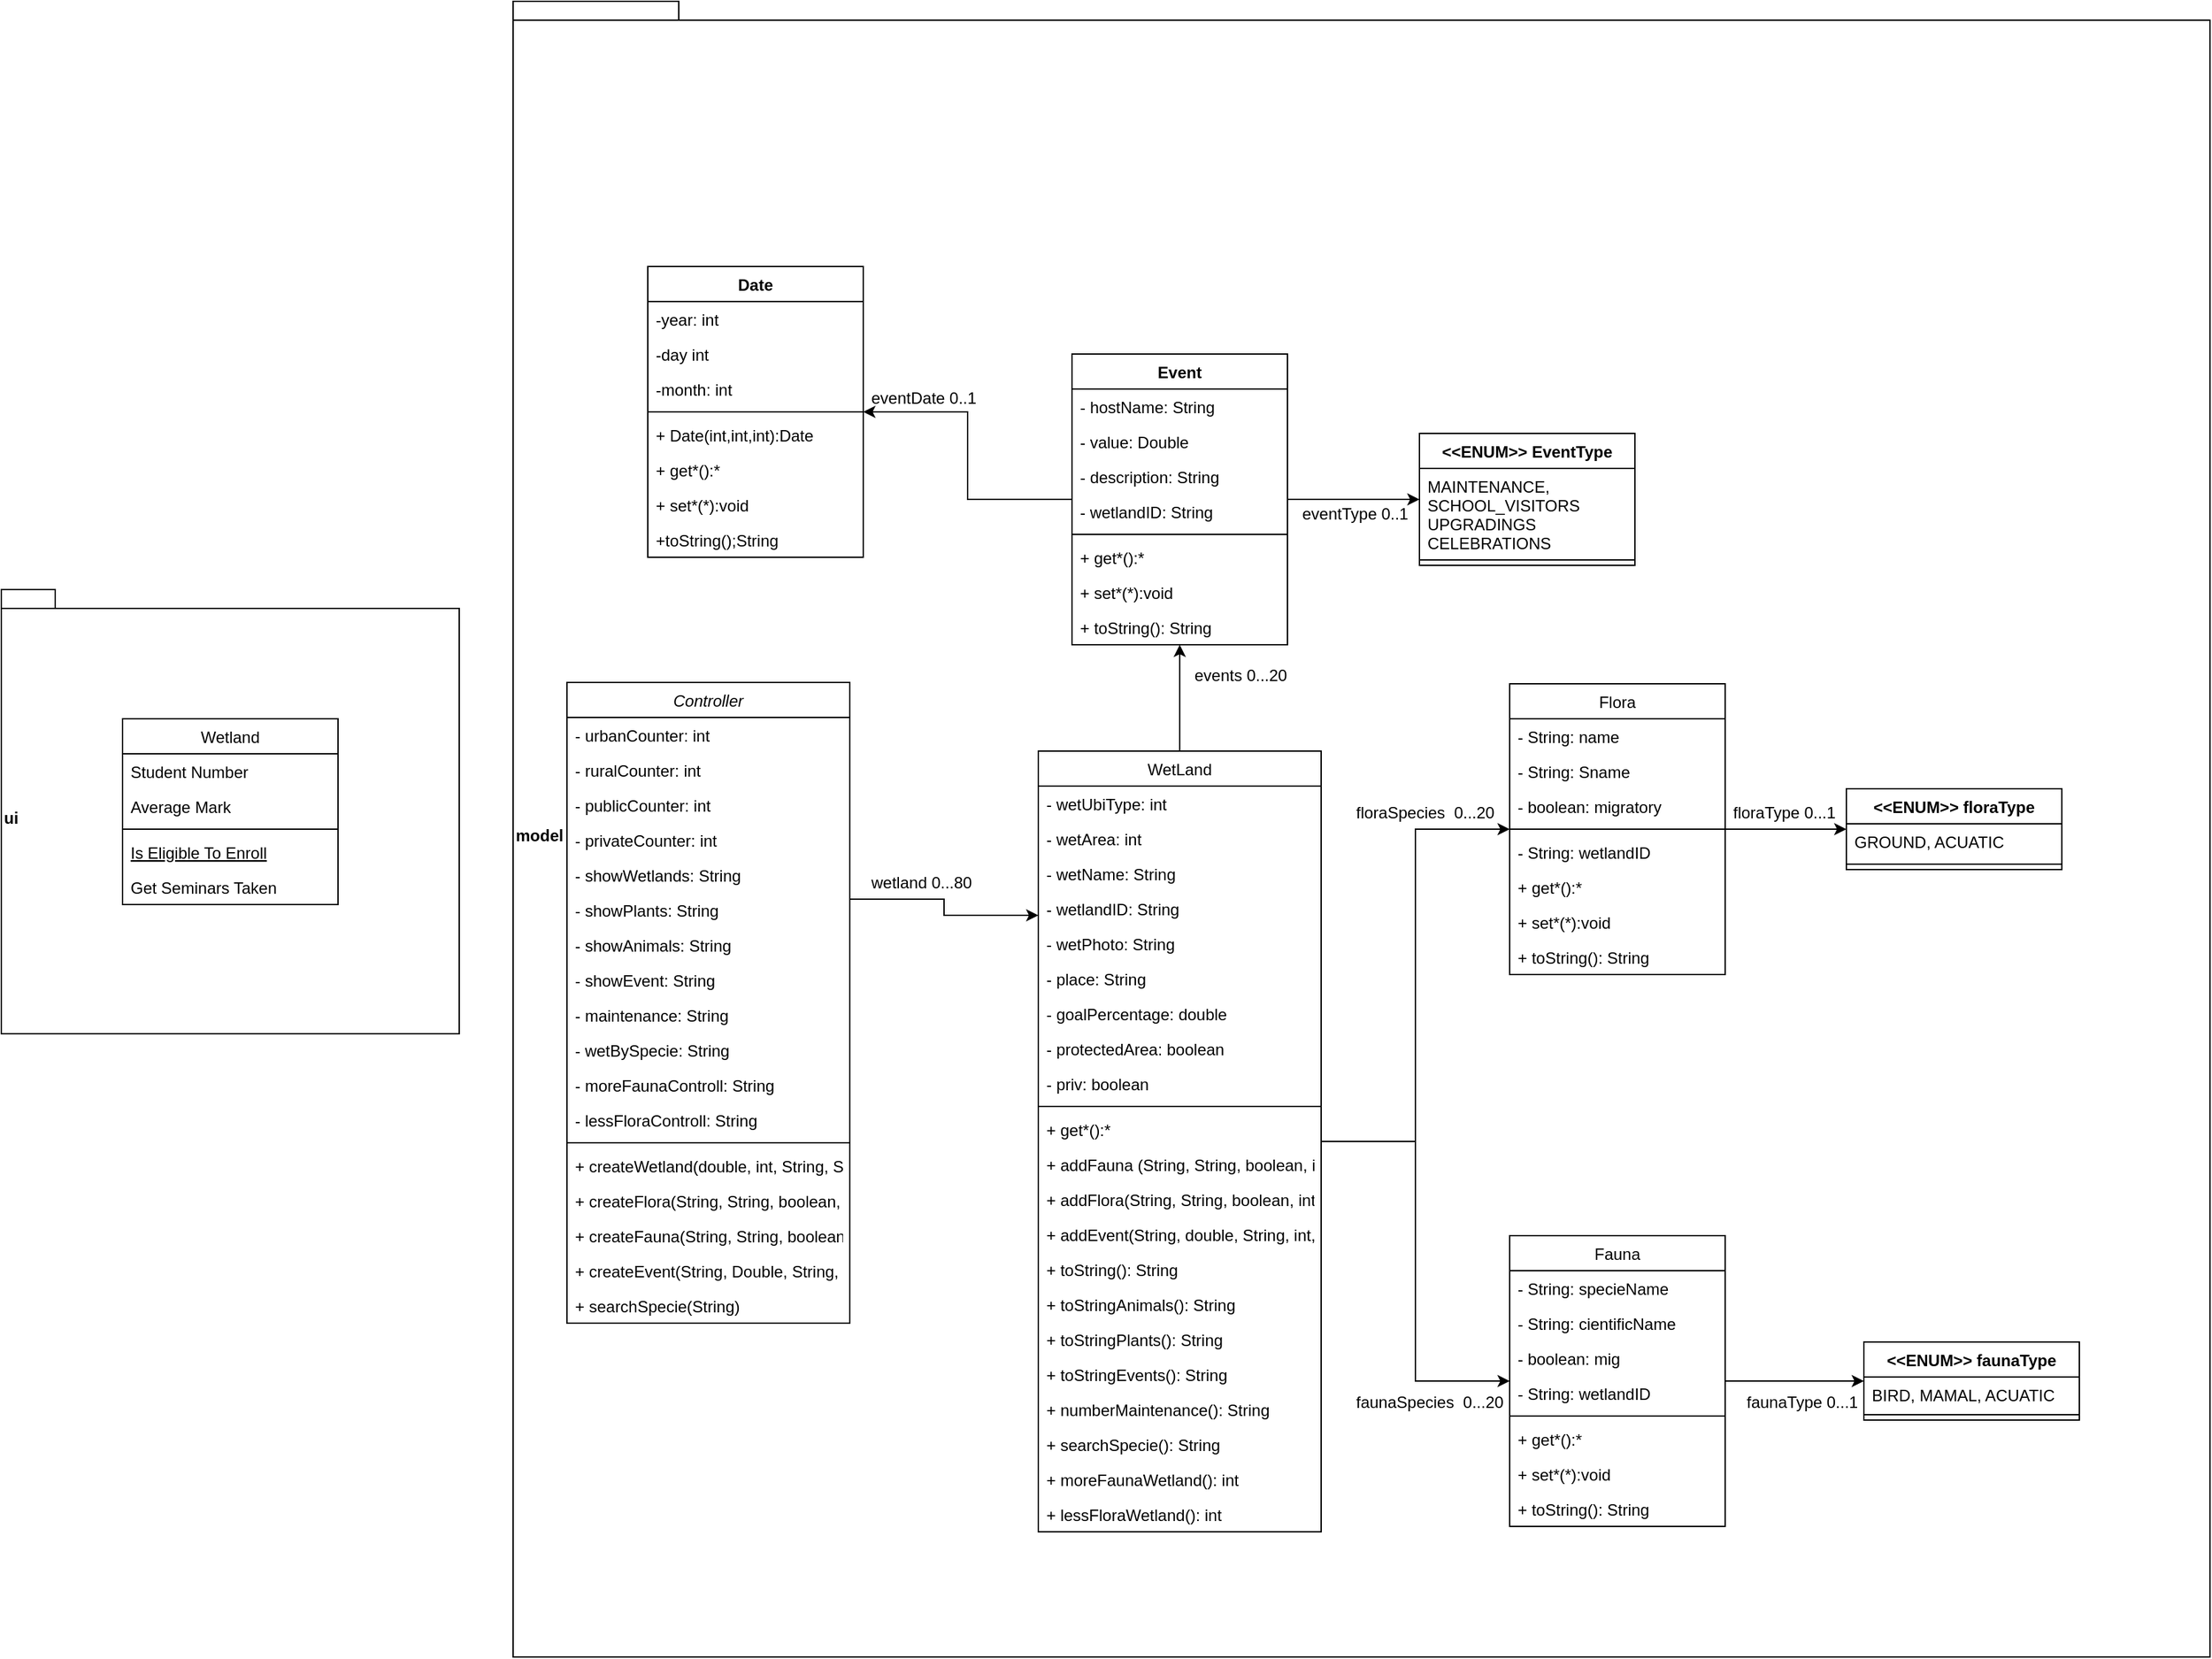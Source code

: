 <mxfile version="17.2.5" type="onedrive"><diagram id="C5RBs43oDa-KdzZeNtuy" name="Page-1"><mxGraphModel grid="1" page="1" gridSize="10" guides="1" tooltips="1" connect="1" arrows="1" fold="1" pageScale="1" pageWidth="827" pageHeight="1169" math="0" shadow="0"><root><mxCell id="WIyWlLk6GJQsqaUBKTNV-0"/><mxCell id="WIyWlLk6GJQsqaUBKTNV-1" parent="WIyWlLk6GJQsqaUBKTNV-0"/><mxCell id="NsAQfoks2rcY1iUw9rP5-0" value="ui" style="shape=folder;fontStyle=1;spacingTop=10;tabWidth=40;tabHeight=14;tabPosition=left;html=1;align=left;" vertex="1" parent="WIyWlLk6GJQsqaUBKTNV-1"><mxGeometry x="-380" y="100" width="340" height="330" as="geometry"/></mxCell><mxCell id="NsAQfoks2rcY1iUw9rP5-1" value="model" style="shape=folder;fontStyle=1;spacingTop=10;tabWidth=40;tabHeight=14;tabPosition=left;html=1;align=left;" vertex="1" parent="WIyWlLk6GJQsqaUBKTNV-1"><mxGeometry y="-337" width="1260" height="1230" as="geometry"/></mxCell><mxCell id="AP6-_VhdK7gL-3r37ds--1" style="edgeStyle=orthogonalEdgeStyle;rounded=0;orthogonalLoop=1;jettySize=auto;html=1;" edge="1" parent="WIyWlLk6GJQsqaUBKTNV-1" source="zkfFHV4jXpPFQw0GAbJ--0" target="zkfFHV4jXpPFQw0GAbJ--17"><mxGeometry relative="1" as="geometry"><Array as="points"><mxPoint x="320" y="330"/><mxPoint x="320" y="342"/></Array></mxGeometry></mxCell><mxCell id="zkfFHV4jXpPFQw0GAbJ--0" value="Controller" style="swimlane;fontStyle=2;align=center;verticalAlign=top;childLayout=stackLayout;horizontal=1;startSize=26;horizontalStack=0;resizeParent=1;resizeLast=0;collapsible=1;marginBottom=0;rounded=0;shadow=0;strokeWidth=1;" vertex="1" parent="WIyWlLk6GJQsqaUBKTNV-1"><mxGeometry x="40" y="169" width="210" height="476" as="geometry"><mxRectangle x="230" y="140" width="160" height="26" as="alternateBounds"/></mxGeometry></mxCell><mxCell id="AP6-_VhdK7gL-3r37ds--24" value="- urbanCounter: int" style="text;align=left;verticalAlign=top;spacingLeft=4;spacingRight=4;overflow=hidden;rotatable=0;points=[[0,0.5],[1,0.5]];portConstraint=eastwest;rounded=0;shadow=0;html=0;" vertex="1" parent="zkfFHV4jXpPFQw0GAbJ--0"><mxGeometry y="26" width="210" height="26" as="geometry"/></mxCell><mxCell id="AP6-_VhdK7gL-3r37ds--25" value="- ruralCounter: int" style="text;align=left;verticalAlign=top;spacingLeft=4;spacingRight=4;overflow=hidden;rotatable=0;points=[[0,0.5],[1,0.5]];portConstraint=eastwest;rounded=0;shadow=0;html=0;" vertex="1" parent="zkfFHV4jXpPFQw0GAbJ--0"><mxGeometry y="52" width="210" height="26" as="geometry"/></mxCell><mxCell id="AP6-_VhdK7gL-3r37ds--26" value="- publicCounter: int" style="text;align=left;verticalAlign=top;spacingLeft=4;spacingRight=4;overflow=hidden;rotatable=0;points=[[0,0.5],[1,0.5]];portConstraint=eastwest;rounded=0;shadow=0;html=0;" vertex="1" parent="zkfFHV4jXpPFQw0GAbJ--0"><mxGeometry y="78" width="210" height="26" as="geometry"/></mxCell><mxCell id="myK41MUg5Qro7zZD3erL-1" value="- privateCounter: int" style="text;align=left;verticalAlign=top;spacingLeft=4;spacingRight=4;overflow=hidden;rotatable=0;points=[[0,0.5],[1,0.5]];portConstraint=eastwest;rounded=0;shadow=0;html=0;" vertex="1" parent="zkfFHV4jXpPFQw0GAbJ--0"><mxGeometry y="104" width="210" height="26" as="geometry"/></mxCell><mxCell id="myK41MUg5Qro7zZD3erL-0" value="- showWetlands: String" style="text;align=left;verticalAlign=top;spacingLeft=4;spacingRight=4;overflow=hidden;rotatable=0;points=[[0,0.5],[1,0.5]];portConstraint=eastwest;rounded=0;shadow=0;html=0;" vertex="1" parent="zkfFHV4jXpPFQw0GAbJ--0"><mxGeometry y="130" width="210" height="26" as="geometry"/></mxCell><mxCell id="AP6-_VhdK7gL-3r37ds--27" value="- showPlants: String " style="text;align=left;verticalAlign=top;spacingLeft=4;spacingRight=4;overflow=hidden;rotatable=0;points=[[0,0.5],[1,0.5]];portConstraint=eastwest;rounded=0;shadow=0;html=0;" vertex="1" parent="zkfFHV4jXpPFQw0GAbJ--0"><mxGeometry y="156" width="210" height="26" as="geometry"/></mxCell><mxCell id="myK41MUg5Qro7zZD3erL-2" value="- showAnimals: String" style="text;align=left;verticalAlign=top;spacingLeft=4;spacingRight=4;overflow=hidden;rotatable=0;points=[[0,0.5],[1,0.5]];portConstraint=eastwest;rounded=0;shadow=0;html=0;" vertex="1" parent="zkfFHV4jXpPFQw0GAbJ--0"><mxGeometry y="182" width="210" height="26" as="geometry"/></mxCell><mxCell id="myK41MUg5Qro7zZD3erL-3" value="- showEvent: String" style="text;align=left;verticalAlign=top;spacingLeft=4;spacingRight=4;overflow=hidden;rotatable=0;points=[[0,0.5],[1,0.5]];portConstraint=eastwest;rounded=0;shadow=0;html=0;" vertex="1" parent="zkfFHV4jXpPFQw0GAbJ--0"><mxGeometry y="208" width="210" height="26" as="geometry"/></mxCell><mxCell id="myK41MUg5Qro7zZD3erL-6" value="- maintenance: String" style="text;align=left;verticalAlign=top;spacingLeft=4;spacingRight=4;overflow=hidden;rotatable=0;points=[[0,0.5],[1,0.5]];portConstraint=eastwest;rounded=0;shadow=0;html=0;" vertex="1" parent="zkfFHV4jXpPFQw0GAbJ--0"><mxGeometry y="234" width="210" height="26" as="geometry"/></mxCell><mxCell id="myK41MUg5Qro7zZD3erL-5" value="- wetBySpecie: String" style="text;align=left;verticalAlign=top;spacingLeft=4;spacingRight=4;overflow=hidden;rotatable=0;points=[[0,0.5],[1,0.5]];portConstraint=eastwest;rounded=0;shadow=0;html=0;" vertex="1" parent="zkfFHV4jXpPFQw0GAbJ--0"><mxGeometry y="260" width="210" height="26" as="geometry"/></mxCell><mxCell id="myK41MUg5Qro7zZD3erL-4" value="- moreFaunaControll: String" style="text;align=left;verticalAlign=top;spacingLeft=4;spacingRight=4;overflow=hidden;rotatable=0;points=[[0,0.5],[1,0.5]];portConstraint=eastwest;rounded=0;shadow=0;html=0;" vertex="1" parent="zkfFHV4jXpPFQw0GAbJ--0"><mxGeometry y="286" width="210" height="26" as="geometry"/></mxCell><mxCell id="myK41MUg5Qro7zZD3erL-7" value="- lessFloraControll: String" style="text;align=left;verticalAlign=top;spacingLeft=4;spacingRight=4;overflow=hidden;rotatable=0;points=[[0,0.5],[1,0.5]];portConstraint=eastwest;rounded=0;shadow=0;html=0;" vertex="1" parent="zkfFHV4jXpPFQw0GAbJ--0"><mxGeometry y="312" width="210" height="26" as="geometry"/></mxCell><mxCell id="zkfFHV4jXpPFQw0GAbJ--4" value="" style="line;html=1;strokeWidth=1;align=left;verticalAlign=middle;spacingTop=-1;spacingLeft=3;spacingRight=3;rotatable=0;labelPosition=right;points=[];portConstraint=eastwest;" vertex="1" parent="zkfFHV4jXpPFQw0GAbJ--0"><mxGeometry y="338" width="210" height="8" as="geometry"/></mxCell><mxCell id="zkfFHV4jXpPFQw0GAbJ--5" value="+ createWetland(double, int, String, String, String boolean, booelan): boolean" style="text;align=left;verticalAlign=top;spacingLeft=4;spacingRight=4;overflow=hidden;rotatable=0;points=[[0,0.5],[1,0.5]];portConstraint=eastwest;" vertex="1" parent="zkfFHV4jXpPFQw0GAbJ--0"><mxGeometry y="346" width="210" height="26" as="geometry"/></mxCell><mxCell id="NsAQfoks2rcY1iUw9rP5-3" value="+ createFlora(String, String, boolean, floraType)" style="text;align=left;verticalAlign=top;spacingLeft=4;spacingRight=4;overflow=hidden;rotatable=0;points=[[0,0.5],[1,0.5]];portConstraint=eastwest;" vertex="1" parent="zkfFHV4jXpPFQw0GAbJ--0"><mxGeometry y="372" width="210" height="26" as="geometry"/></mxCell><mxCell id="NsAQfoks2rcY1iUw9rP5-11" value="+ createFauna(String, String, boolean, faunaType)" style="text;align=left;verticalAlign=top;spacingLeft=4;spacingRight=4;overflow=hidden;rotatable=0;points=[[0,0.5],[1,0.5]];portConstraint=eastwest;" vertex="1" parent="zkfFHV4jXpPFQw0GAbJ--0"><mxGeometry y="398" width="210" height="26" as="geometry"/></mxCell><mxCell id="NsAQfoks2rcY1iUw9rP5-14" value="+ createEvent(String, Double, String, int)" style="text;align=left;verticalAlign=top;spacingLeft=4;spacingRight=4;overflow=hidden;rotatable=0;points=[[0,0.5],[1,0.5]];portConstraint=eastwest;" vertex="1" parent="zkfFHV4jXpPFQw0GAbJ--0"><mxGeometry y="424" width="210" height="26" as="geometry"/></mxCell><mxCell id="NsAQfoks2rcY1iUw9rP5-12" value="+ searchSpecie(String)" style="text;align=left;verticalAlign=top;spacingLeft=4;spacingRight=4;overflow=hidden;rotatable=0;points=[[0,0.5],[1,0.5]];portConstraint=eastwest;" vertex="1" parent="zkfFHV4jXpPFQw0GAbJ--0"><mxGeometry y="450" width="210" height="26" as="geometry"/></mxCell><mxCell id="zkfFHV4jXpPFQw0GAbJ--6" value="Wetland" style="swimlane;fontStyle=0;align=center;verticalAlign=top;childLayout=stackLayout;horizontal=1;startSize=26;horizontalStack=0;resizeParent=1;resizeLast=0;collapsible=1;marginBottom=0;rounded=0;shadow=0;strokeWidth=1;" vertex="1" parent="WIyWlLk6GJQsqaUBKTNV-1"><mxGeometry x="-290" y="196" width="160" height="138" as="geometry"><mxRectangle x="130" y="380" width="160" height="26" as="alternateBounds"/></mxGeometry></mxCell><mxCell id="zkfFHV4jXpPFQw0GAbJ--7" value="Student Number" style="text;align=left;verticalAlign=top;spacingLeft=4;spacingRight=4;overflow=hidden;rotatable=0;points=[[0,0.5],[1,0.5]];portConstraint=eastwest;" vertex="1" parent="zkfFHV4jXpPFQw0GAbJ--6"><mxGeometry y="26" width="160" height="26" as="geometry"/></mxCell><mxCell id="zkfFHV4jXpPFQw0GAbJ--8" value="Average Mark" style="text;align=left;verticalAlign=top;spacingLeft=4;spacingRight=4;overflow=hidden;rotatable=0;points=[[0,0.5],[1,0.5]];portConstraint=eastwest;rounded=0;shadow=0;html=0;" vertex="1" parent="zkfFHV4jXpPFQw0GAbJ--6"><mxGeometry y="52" width="160" height="26" as="geometry"/></mxCell><mxCell id="zkfFHV4jXpPFQw0GAbJ--9" value="" style="line;html=1;strokeWidth=1;align=left;verticalAlign=middle;spacingTop=-1;spacingLeft=3;spacingRight=3;rotatable=0;labelPosition=right;points=[];portConstraint=eastwest;" vertex="1" parent="zkfFHV4jXpPFQw0GAbJ--6"><mxGeometry y="78" width="160" height="8" as="geometry"/></mxCell><mxCell id="zkfFHV4jXpPFQw0GAbJ--10" value="Is Eligible To Enroll" style="text;align=left;verticalAlign=top;spacingLeft=4;spacingRight=4;overflow=hidden;rotatable=0;points=[[0,0.5],[1,0.5]];portConstraint=eastwest;fontStyle=4" vertex="1" parent="zkfFHV4jXpPFQw0GAbJ--6"><mxGeometry y="86" width="160" height="26" as="geometry"/></mxCell><mxCell id="zkfFHV4jXpPFQw0GAbJ--11" value="Get Seminars Taken" style="text;align=left;verticalAlign=top;spacingLeft=4;spacingRight=4;overflow=hidden;rotatable=0;points=[[0,0.5],[1,0.5]];portConstraint=eastwest;" vertex="1" parent="zkfFHV4jXpPFQw0GAbJ--6"><mxGeometry y="112" width="160" height="26" as="geometry"/></mxCell><mxCell id="NsAQfoks2rcY1iUw9rP5-56" style="edgeStyle=orthogonalEdgeStyle;rounded=0;orthogonalLoop=1;jettySize=auto;html=1;" edge="1" parent="WIyWlLk6GJQsqaUBKTNV-1" source="zkfFHV4jXpPFQw0GAbJ--13" target="NsAQfoks2rcY1iUw9rP5-51"><mxGeometry relative="1" as="geometry"/></mxCell><mxCell id="zkfFHV4jXpPFQw0GAbJ--13" value="Flora" style="swimlane;fontStyle=0;align=center;verticalAlign=top;childLayout=stackLayout;horizontal=1;startSize=26;horizontalStack=0;resizeParent=1;resizeLast=0;collapsible=1;marginBottom=0;rounded=0;shadow=0;strokeWidth=1;" vertex="1" parent="WIyWlLk6GJQsqaUBKTNV-1"><mxGeometry x="740" y="170" width="160" height="216" as="geometry"><mxRectangle x="340" y="380" width="170" height="26" as="alternateBounds"/></mxGeometry></mxCell><mxCell id="zkfFHV4jXpPFQw0GAbJ--14" value="- String: name" style="text;align=left;verticalAlign=top;spacingLeft=4;spacingRight=4;overflow=hidden;rotatable=0;points=[[0,0.5],[1,0.5]];portConstraint=eastwest;" vertex="1" parent="zkfFHV4jXpPFQw0GAbJ--13"><mxGeometry y="26" width="160" height="26" as="geometry"/></mxCell><mxCell id="NsAQfoks2rcY1iUw9rP5-17" value="- String: Sname" style="text;align=left;verticalAlign=top;spacingLeft=4;spacingRight=4;overflow=hidden;rotatable=0;points=[[0,0.5],[1,0.5]];portConstraint=eastwest;" vertex="1" parent="zkfFHV4jXpPFQw0GAbJ--13"><mxGeometry y="52" width="160" height="26" as="geometry"/></mxCell><mxCell id="NsAQfoks2rcY1iUw9rP5-18" value="- boolean: migratory" style="text;align=left;verticalAlign=top;spacingLeft=4;spacingRight=4;overflow=hidden;rotatable=0;points=[[0,0.5],[1,0.5]];portConstraint=eastwest;" vertex="1" parent="zkfFHV4jXpPFQw0GAbJ--13"><mxGeometry y="78" width="160" height="26" as="geometry"/></mxCell><mxCell id="zkfFHV4jXpPFQw0GAbJ--15" value="" style="line;html=1;strokeWidth=1;align=left;verticalAlign=middle;spacingTop=-1;spacingLeft=3;spacingRight=3;rotatable=0;labelPosition=right;points=[];portConstraint=eastwest;" vertex="1" parent="zkfFHV4jXpPFQw0GAbJ--13"><mxGeometry y="104" width="160" height="8" as="geometry"/></mxCell><mxCell id="myK41MUg5Qro7zZD3erL-24" value="- String: wetlandID" style="text;align=left;verticalAlign=top;spacingLeft=4;spacingRight=4;overflow=hidden;rotatable=0;points=[[0,0.5],[1,0.5]];portConstraint=eastwest;" vertex="1" parent="zkfFHV4jXpPFQw0GAbJ--13"><mxGeometry y="112" width="160" height="26" as="geometry"/></mxCell><mxCell id="NsAQfoks2rcY1iUw9rP5-20" value="+ get*():*" style="text;align=left;verticalAlign=top;spacingLeft=4;spacingRight=4;overflow=hidden;rotatable=0;points=[[0,0.5],[1,0.5]];portConstraint=eastwest;" vertex="1" parent="zkfFHV4jXpPFQw0GAbJ--13"><mxGeometry y="138" width="160" height="26" as="geometry"/></mxCell><mxCell id="NsAQfoks2rcY1iUw9rP5-19" value="+ set*(*):void" style="text;align=left;verticalAlign=top;spacingLeft=4;spacingRight=4;overflow=hidden;rotatable=0;points=[[0,0.5],[1,0.5]];portConstraint=eastwest;" vertex="1" parent="zkfFHV4jXpPFQw0GAbJ--13"><mxGeometry y="164" width="160" height="26" as="geometry"/></mxCell><mxCell id="AP6-_VhdK7gL-3r37ds--30" value="+ toString(): String" style="text;strokeColor=none;fillColor=none;align=left;verticalAlign=top;spacingLeft=4;spacingRight=4;overflow=hidden;rotatable=0;points=[[0,0.5],[1,0.5]];portConstraint=eastwest;" vertex="1" parent="zkfFHV4jXpPFQw0GAbJ--13"><mxGeometry y="190" width="160" height="26" as="geometry"/></mxCell><mxCell id="NsAQfoks2rcY1iUw9rP5-45" style="edgeStyle=orthogonalEdgeStyle;rounded=0;orthogonalLoop=1;jettySize=auto;html=1;" edge="1" parent="WIyWlLk6GJQsqaUBKTNV-1" source="zkfFHV4jXpPFQw0GAbJ--17" target="NsAQfoks2rcY1iUw9rP5-21"><mxGeometry relative="1" as="geometry"/></mxCell><mxCell id="NsAQfoks2rcY1iUw9rP5-46" style="edgeStyle=orthogonalEdgeStyle;rounded=0;orthogonalLoop=1;jettySize=auto;html=1;" edge="1" parent="WIyWlLk6GJQsqaUBKTNV-1" source="zkfFHV4jXpPFQw0GAbJ--17" target="zkfFHV4jXpPFQw0GAbJ--13"><mxGeometry relative="1" as="geometry"/></mxCell><mxCell id="AP6-_VhdK7gL-3r37ds--13" style="edgeStyle=orthogonalEdgeStyle;rounded=0;orthogonalLoop=1;jettySize=auto;html=1;" edge="1" parent="WIyWlLk6GJQsqaUBKTNV-1" source="zkfFHV4jXpPFQw0GAbJ--17" target="AP6-_VhdK7gL-3r37ds--2"><mxGeometry relative="1" as="geometry"/></mxCell><mxCell id="zkfFHV4jXpPFQw0GAbJ--17" value="WetLand" style="swimlane;fontStyle=0;align=center;verticalAlign=top;childLayout=stackLayout;horizontal=1;startSize=26;horizontalStack=0;resizeParent=1;resizeLast=0;collapsible=1;marginBottom=0;rounded=0;shadow=0;strokeWidth=1;" vertex="1" parent="WIyWlLk6GJQsqaUBKTNV-1"><mxGeometry x="390" y="220" width="210" height="580" as="geometry"><mxRectangle x="550" y="140" width="160" height="26" as="alternateBounds"/></mxGeometry></mxCell><mxCell id="zkfFHV4jXpPFQw0GAbJ--18" value="- wetUbiType: int " style="text;align=left;verticalAlign=top;spacingLeft=4;spacingRight=4;overflow=hidden;rotatable=0;points=[[0,0.5],[1,0.5]];portConstraint=eastwest;" vertex="1" parent="zkfFHV4jXpPFQw0GAbJ--17"><mxGeometry y="26" width="210" height="26" as="geometry"/></mxCell><mxCell id="myK41MUg5Qro7zZD3erL-8" value="- wetArea: int " style="text;align=left;verticalAlign=top;spacingLeft=4;spacingRight=4;overflow=hidden;rotatable=0;points=[[0,0.5],[1,0.5]];portConstraint=eastwest;" vertex="1" parent="zkfFHV4jXpPFQw0GAbJ--17"><mxGeometry y="52" width="210" height="26" as="geometry"/></mxCell><mxCell id="zkfFHV4jXpPFQw0GAbJ--21" value="- wetName: String" style="text;align=left;verticalAlign=top;spacingLeft=4;spacingRight=4;overflow=hidden;rotatable=0;points=[[0,0.5],[1,0.5]];portConstraint=eastwest;rounded=0;shadow=0;html=0;" vertex="1" parent="zkfFHV4jXpPFQw0GAbJ--17"><mxGeometry y="78" width="210" height="26" as="geometry"/></mxCell><mxCell id="zkfFHV4jXpPFQw0GAbJ--3" value="- wetlandID: String" style="text;align=left;verticalAlign=top;spacingLeft=4;spacingRight=4;overflow=hidden;rotatable=0;points=[[0,0.5],[1,0.5]];portConstraint=eastwest;rounded=0;shadow=0;html=0;" vertex="1" parent="zkfFHV4jXpPFQw0GAbJ--17"><mxGeometry y="104" width="210" height="26" as="geometry"/></mxCell><mxCell id="zkfFHV4jXpPFQw0GAbJ--20" value="- wetPhoto: String" style="text;align=left;verticalAlign=top;spacingLeft=4;spacingRight=4;overflow=hidden;rotatable=0;points=[[0,0.5],[1,0.5]];portConstraint=eastwest;rounded=0;shadow=0;html=0;" vertex="1" parent="zkfFHV4jXpPFQw0GAbJ--17"><mxGeometry y="130" width="210" height="26" as="geometry"/></mxCell><mxCell id="myK41MUg5Qro7zZD3erL-9" value="- place: String" style="text;align=left;verticalAlign=top;spacingLeft=4;spacingRight=4;overflow=hidden;rotatable=0;points=[[0,0.5],[1,0.5]];portConstraint=eastwest;rounded=0;shadow=0;html=0;" vertex="1" parent="zkfFHV4jXpPFQw0GAbJ--17"><mxGeometry y="156" width="210" height="26" as="geometry"/></mxCell><mxCell id="AP6-_VhdK7gL-3r37ds--39" value="- goalPercentage: double" style="text;align=left;verticalAlign=top;spacingLeft=4;spacingRight=4;overflow=hidden;rotatable=0;points=[[0,0.5],[1,0.5]];portConstraint=eastwest;rounded=0;shadow=0;html=0;" vertex="1" parent="zkfFHV4jXpPFQw0GAbJ--17"><mxGeometry y="182" width="210" height="26" as="geometry"/></mxCell><mxCell id="NsAQfoks2rcY1iUw9rP5-15" value="- protectedArea: boolean" style="text;align=left;verticalAlign=top;spacingLeft=4;spacingRight=4;overflow=hidden;rotatable=0;points=[[0,0.5],[1,0.5]];portConstraint=eastwest;rounded=0;shadow=0;html=0;" vertex="1" parent="zkfFHV4jXpPFQw0GAbJ--17"><mxGeometry y="208" width="210" height="26" as="geometry"/></mxCell><mxCell id="AP6-_VhdK7gL-3r37ds--40" value="- priv: boolean" style="text;align=left;verticalAlign=top;spacingLeft=4;spacingRight=4;overflow=hidden;rotatable=0;points=[[0,0.5],[1,0.5]];portConstraint=eastwest;rounded=0;shadow=0;html=0;" vertex="1" parent="zkfFHV4jXpPFQw0GAbJ--17"><mxGeometry y="234" width="210" height="26" as="geometry"/></mxCell><mxCell id="zkfFHV4jXpPFQw0GAbJ--23" value="" style="line;html=1;strokeWidth=1;align=left;verticalAlign=middle;spacingTop=-1;spacingLeft=3;spacingRight=3;rotatable=0;labelPosition=right;points=[];portConstraint=eastwest;" vertex="1" parent="zkfFHV4jXpPFQw0GAbJ--17"><mxGeometry y="260" width="210" height="8" as="geometry"/></mxCell><mxCell id="zkfFHV4jXpPFQw0GAbJ--24" value="+ get*():*" style="text;align=left;verticalAlign=top;spacingLeft=4;spacingRight=4;overflow=hidden;rotatable=0;points=[[0,0.5],[1,0.5]];portConstraint=eastwest;" vertex="1" parent="zkfFHV4jXpPFQw0GAbJ--17"><mxGeometry y="268" width="210" height="26" as="geometry"/></mxCell><mxCell id="zkfFHV4jXpPFQw0GAbJ--25" value="+ addFauna (String, String, boolean, int, String): String " style="text;align=left;verticalAlign=top;spacingLeft=4;spacingRight=4;overflow=hidden;rotatable=0;points=[[0,0.5],[1,0.5]];portConstraint=eastwest;" vertex="1" parent="zkfFHV4jXpPFQw0GAbJ--17"><mxGeometry y="294" width="210" height="26" as="geometry"/></mxCell><mxCell id="myK41MUg5Qro7zZD3erL-10" value="+ addFlora(String, String, boolean, int, String): String" style="text;align=left;verticalAlign=top;spacingLeft=4;spacingRight=4;overflow=hidden;rotatable=0;points=[[0,0.5],[1,0.5]];portConstraint=eastwest;" vertex="1" parent="zkfFHV4jXpPFQw0GAbJ--17"><mxGeometry y="320" width="210" height="26" as="geometry"/></mxCell><mxCell id="myK41MUg5Qro7zZD3erL-15" value="+ addEvent(String, double, String, int, int, int, int, String) " style="text;align=left;verticalAlign=top;spacingLeft=4;spacingRight=4;overflow=hidden;rotatable=0;points=[[0,0.5],[1,0.5]];portConstraint=eastwest;" vertex="1" parent="zkfFHV4jXpPFQw0GAbJ--17"><mxGeometry y="346" width="210" height="26" as="geometry"/></mxCell><mxCell id="myK41MUg5Qro7zZD3erL-25" value="+ toString(): String" style="text;strokeColor=none;fillColor=none;align=left;verticalAlign=top;spacingLeft=4;spacingRight=4;overflow=hidden;rotatable=0;points=[[0,0.5],[1,0.5]];portConstraint=eastwest;" vertex="1" parent="zkfFHV4jXpPFQw0GAbJ--17"><mxGeometry y="372" width="210" height="26" as="geometry"/></mxCell><mxCell id="myK41MUg5Qro7zZD3erL-11" value="+ toStringAnimals(): String" style="text;align=left;verticalAlign=top;spacingLeft=4;spacingRight=4;overflow=hidden;rotatable=0;points=[[0,0.5],[1,0.5]];portConstraint=eastwest;" vertex="1" parent="zkfFHV4jXpPFQw0GAbJ--17"><mxGeometry y="398" width="210" height="26" as="geometry"/></mxCell><mxCell id="myK41MUg5Qro7zZD3erL-13" value="+ toStringPlants(): String" style="text;align=left;verticalAlign=top;spacingLeft=4;spacingRight=4;overflow=hidden;rotatable=0;points=[[0,0.5],[1,0.5]];portConstraint=eastwest;" vertex="1" parent="zkfFHV4jXpPFQw0GAbJ--17"><mxGeometry y="424" width="210" height="26" as="geometry"/></mxCell><mxCell id="myK41MUg5Qro7zZD3erL-16" value="+ toStringEvents(): String" style="text;align=left;verticalAlign=top;spacingLeft=4;spacingRight=4;overflow=hidden;rotatable=0;points=[[0,0.5],[1,0.5]];portConstraint=eastwest;" vertex="1" parent="zkfFHV4jXpPFQw0GAbJ--17"><mxGeometry y="450" width="210" height="26" as="geometry"/></mxCell><mxCell id="myK41MUg5Qro7zZD3erL-12" value="+ numberMaintenance(): String" style="text;align=left;verticalAlign=top;spacingLeft=4;spacingRight=4;overflow=hidden;rotatable=0;points=[[0,0.5],[1,0.5]];portConstraint=eastwest;" vertex="1" parent="zkfFHV4jXpPFQw0GAbJ--17"><mxGeometry y="476" width="210" height="26" as="geometry"/></mxCell><mxCell id="myK41MUg5Qro7zZD3erL-18" value="+ searchSpecie(): String" style="text;align=left;verticalAlign=top;spacingLeft=4;spacingRight=4;overflow=hidden;rotatable=0;points=[[0,0.5],[1,0.5]];portConstraint=eastwest;" vertex="1" parent="zkfFHV4jXpPFQw0GAbJ--17"><mxGeometry y="502" width="210" height="26" as="geometry"/></mxCell><mxCell id="myK41MUg5Qro7zZD3erL-14" value="+ moreFaunaWetland(): int" style="text;align=left;verticalAlign=top;spacingLeft=4;spacingRight=4;overflow=hidden;rotatable=0;points=[[0,0.5],[1,0.5]];portConstraint=eastwest;" vertex="1" parent="zkfFHV4jXpPFQw0GAbJ--17"><mxGeometry y="528" width="210" height="26" as="geometry"/></mxCell><mxCell id="myK41MUg5Qro7zZD3erL-17" value="+ lessFloraWetland(): int" style="text;align=left;verticalAlign=top;spacingLeft=4;spacingRight=4;overflow=hidden;rotatable=0;points=[[0,0.5],[1,0.5]];portConstraint=eastwest;" vertex="1" parent="zkfFHV4jXpPFQw0GAbJ--17"><mxGeometry y="554" width="210" height="26" as="geometry"/></mxCell><mxCell id="myK41MUg5Qro7zZD3erL-21" style="edgeStyle=orthogonalEdgeStyle;rounded=0;orthogonalLoop=1;jettySize=auto;html=1;" edge="1" parent="WIyWlLk6GJQsqaUBKTNV-1" source="NsAQfoks2rcY1iUw9rP5-21" target="NsAQfoks2rcY1iUw9rP5-47"><mxGeometry relative="1" as="geometry"/></mxCell><mxCell id="NsAQfoks2rcY1iUw9rP5-21" value="Fauna" style="swimlane;fontStyle=0;align=center;verticalAlign=top;childLayout=stackLayout;horizontal=1;startSize=26;horizontalStack=0;resizeParent=1;resizeLast=0;collapsible=1;marginBottom=0;rounded=0;shadow=0;strokeWidth=1;" vertex="1" parent="WIyWlLk6GJQsqaUBKTNV-1"><mxGeometry x="740" y="580" width="160" height="216" as="geometry"><mxRectangle x="340" y="380" width="170" height="26" as="alternateBounds"/></mxGeometry></mxCell><mxCell id="NsAQfoks2rcY1iUw9rP5-22" value="- String: specieName" style="text;align=left;verticalAlign=top;spacingLeft=4;spacingRight=4;overflow=hidden;rotatable=0;points=[[0,0.5],[1,0.5]];portConstraint=eastwest;" vertex="1" parent="NsAQfoks2rcY1iUw9rP5-21"><mxGeometry y="26" width="160" height="26" as="geometry"/></mxCell><mxCell id="NsAQfoks2rcY1iUw9rP5-23" value="- String: cientificName" style="text;align=left;verticalAlign=top;spacingLeft=4;spacingRight=4;overflow=hidden;rotatable=0;points=[[0,0.5],[1,0.5]];portConstraint=eastwest;" vertex="1" parent="NsAQfoks2rcY1iUw9rP5-21"><mxGeometry y="52" width="160" height="26" as="geometry"/></mxCell><mxCell id="NsAQfoks2rcY1iUw9rP5-24" value="- boolean: mig" style="text;align=left;verticalAlign=top;spacingLeft=4;spacingRight=4;overflow=hidden;rotatable=0;points=[[0,0.5],[1,0.5]];portConstraint=eastwest;" vertex="1" parent="NsAQfoks2rcY1iUw9rP5-21"><mxGeometry y="78" width="160" height="26" as="geometry"/></mxCell><mxCell id="myK41MUg5Qro7zZD3erL-23" value="- String: wetlandID" style="text;align=left;verticalAlign=top;spacingLeft=4;spacingRight=4;overflow=hidden;rotatable=0;points=[[0,0.5],[1,0.5]];portConstraint=eastwest;" vertex="1" parent="NsAQfoks2rcY1iUw9rP5-21"><mxGeometry y="104" width="160" height="26" as="geometry"/></mxCell><mxCell id="NsAQfoks2rcY1iUw9rP5-26" value="" style="line;html=1;strokeWidth=1;align=left;verticalAlign=middle;spacingTop=-1;spacingLeft=3;spacingRight=3;rotatable=0;labelPosition=right;points=[];portConstraint=eastwest;" vertex="1" parent="NsAQfoks2rcY1iUw9rP5-21"><mxGeometry y="130" width="160" height="8" as="geometry"/></mxCell><mxCell id="NsAQfoks2rcY1iUw9rP5-27" value="+ get*():*" style="text;align=left;verticalAlign=top;spacingLeft=4;spacingRight=4;overflow=hidden;rotatable=0;points=[[0,0.5],[1,0.5]];portConstraint=eastwest;" vertex="1" parent="NsAQfoks2rcY1iUw9rP5-21"><mxGeometry y="138" width="160" height="26" as="geometry"/></mxCell><mxCell id="NsAQfoks2rcY1iUw9rP5-28" value="+ set*(*):void" style="text;align=left;verticalAlign=top;spacingLeft=4;spacingRight=4;overflow=hidden;rotatable=0;points=[[0,0.5],[1,0.5]];portConstraint=eastwest;" vertex="1" parent="NsAQfoks2rcY1iUw9rP5-21"><mxGeometry y="164" width="160" height="26" as="geometry"/></mxCell><mxCell id="AP6-_VhdK7gL-3r37ds--31" value="+ toString(): String" style="text;strokeColor=none;fillColor=none;align=left;verticalAlign=top;spacingLeft=4;spacingRight=4;overflow=hidden;rotatable=0;points=[[0,0.5],[1,0.5]];portConstraint=eastwest;" vertex="1" parent="NsAQfoks2rcY1iUw9rP5-21"><mxGeometry y="190" width="160" height="26" as="geometry"/></mxCell><mxCell id="NsAQfoks2rcY1iUw9rP5-30" value="Date" style="swimlane;fontStyle=1;align=center;verticalAlign=top;childLayout=stackLayout;horizontal=1;startSize=26;horizontalStack=0;resizeParent=1;resizeParentMax=0;resizeLast=0;collapsible=1;marginBottom=0;" vertex="1" parent="WIyWlLk6GJQsqaUBKTNV-1"><mxGeometry x="100" y="-140" width="160" height="216" as="geometry"/></mxCell><mxCell id="NsAQfoks2rcY1iUw9rP5-31" value="-year: int" style="text;strokeColor=none;fillColor=none;align=left;verticalAlign=top;spacingLeft=4;spacingRight=4;overflow=hidden;rotatable=0;points=[[0,0.5],[1,0.5]];portConstraint=eastwest;" vertex="1" parent="NsAQfoks2rcY1iUw9rP5-30"><mxGeometry y="26" width="160" height="26" as="geometry"/></mxCell><mxCell id="NsAQfoks2rcY1iUw9rP5-32" value="-day int" style="text;strokeColor=none;fillColor=none;align=left;verticalAlign=top;spacingLeft=4;spacingRight=4;overflow=hidden;rotatable=0;points=[[0,0.5],[1,0.5]];portConstraint=eastwest;" vertex="1" parent="NsAQfoks2rcY1iUw9rP5-30"><mxGeometry y="52" width="160" height="26" as="geometry"/></mxCell><mxCell id="NsAQfoks2rcY1iUw9rP5-33" value="-month: int" style="text;strokeColor=none;fillColor=none;align=left;verticalAlign=top;spacingLeft=4;spacingRight=4;overflow=hidden;rotatable=0;points=[[0,0.5],[1,0.5]];portConstraint=eastwest;" vertex="1" parent="NsAQfoks2rcY1iUw9rP5-30"><mxGeometry y="78" width="160" height="26" as="geometry"/></mxCell><mxCell id="NsAQfoks2rcY1iUw9rP5-34" value="" style="line;strokeWidth=1;fillColor=none;align=left;verticalAlign=middle;spacingTop=-1;spacingLeft=3;spacingRight=3;rotatable=0;labelPosition=right;points=[];portConstraint=eastwest;" vertex="1" parent="NsAQfoks2rcY1iUw9rP5-30"><mxGeometry y="104" width="160" height="8" as="geometry"/></mxCell><mxCell id="NsAQfoks2rcY1iUw9rP5-35" value="+ Date(int,int,int):Date" style="text;strokeColor=none;fillColor=none;align=left;verticalAlign=top;spacingLeft=4;spacingRight=4;overflow=hidden;rotatable=0;points=[[0,0.5],[1,0.5]];portConstraint=eastwest;" vertex="1" parent="NsAQfoks2rcY1iUw9rP5-30"><mxGeometry y="112" width="160" height="26" as="geometry"/></mxCell><mxCell id="NsAQfoks2rcY1iUw9rP5-36" value="+ get*():*" style="text;strokeColor=none;fillColor=none;align=left;verticalAlign=top;spacingLeft=4;spacingRight=4;overflow=hidden;rotatable=0;points=[[0,0.5],[1,0.5]];portConstraint=eastwest;" vertex="1" parent="NsAQfoks2rcY1iUw9rP5-30"><mxGeometry y="138" width="160" height="26" as="geometry"/></mxCell><mxCell id="NsAQfoks2rcY1iUw9rP5-37" value="+ set*(*):void" style="text;strokeColor=none;fillColor=none;align=left;verticalAlign=top;spacingLeft=4;spacingRight=4;overflow=hidden;rotatable=0;points=[[0,0.5],[1,0.5]];portConstraint=eastwest;" vertex="1" parent="NsAQfoks2rcY1iUw9rP5-30"><mxGeometry y="164" width="160" height="26" as="geometry"/></mxCell><mxCell id="NsAQfoks2rcY1iUw9rP5-38" value="+toString();String" style="text;strokeColor=none;fillColor=none;align=left;verticalAlign=top;spacingLeft=4;spacingRight=4;overflow=hidden;rotatable=0;points=[[0,0.5],[1,0.5]];portConstraint=eastwest;" vertex="1" parent="NsAQfoks2rcY1iUw9rP5-30"><mxGeometry y="190" width="160" height="26" as="geometry"/></mxCell><mxCell id="NsAQfoks2rcY1iUw9rP5-39" value="&lt;&lt;ENUM&gt;&gt; EventType" style="swimlane;fontStyle=1;align=center;verticalAlign=top;childLayout=stackLayout;horizontal=1;startSize=26;horizontalStack=0;resizeParent=1;resizeParentMax=0;resizeLast=0;collapsible=1;marginBottom=0;" vertex="1" parent="WIyWlLk6GJQsqaUBKTNV-1"><mxGeometry x="673" y="-16" width="160" height="98" as="geometry"/></mxCell><mxCell id="NsAQfoks2rcY1iUw9rP5-40" value="MAINTENANCE,&#10;SCHOOL_VISITORS&#10;UPGRADINGS&#10;CELEBRATIONS &#10;" style="text;strokeColor=none;fillColor=none;align=left;verticalAlign=top;spacingLeft=4;spacingRight=4;overflow=hidden;rotatable=0;points=[[0,0.5],[1,0.5]];portConstraint=eastwest;" vertex="1" parent="NsAQfoks2rcY1iUw9rP5-39"><mxGeometry y="26" width="160" height="64" as="geometry"/></mxCell><mxCell id="NsAQfoks2rcY1iUw9rP5-41" value="" style="line;strokeWidth=1;fillColor=none;align=left;verticalAlign=middle;spacingTop=-1;spacingLeft=3;spacingRight=3;rotatable=0;labelPosition=right;points=[];portConstraint=eastwest;" vertex="1" parent="NsAQfoks2rcY1iUw9rP5-39"><mxGeometry y="90" width="160" height="8" as="geometry"/></mxCell><mxCell id="NsAQfoks2rcY1iUw9rP5-47" value="&lt;&lt;ENUM&gt;&gt; faunaType" style="swimlane;fontStyle=1;align=center;verticalAlign=top;childLayout=stackLayout;horizontal=1;startSize=26;horizontalStack=0;resizeParent=1;resizeParentMax=0;resizeLast=0;collapsible=1;marginBottom=0;" vertex="1" parent="WIyWlLk6GJQsqaUBKTNV-1"><mxGeometry x="1003" y="659" width="160" height="58" as="geometry"/></mxCell><mxCell id="NsAQfoks2rcY1iUw9rP5-48" value="BIRD, MAMAL, ACUATIC " style="text;strokeColor=none;fillColor=none;align=left;verticalAlign=top;spacingLeft=4;spacingRight=4;overflow=hidden;rotatable=0;points=[[0,0.5],[1,0.5]];portConstraint=eastwest;" vertex="1" parent="NsAQfoks2rcY1iUw9rP5-47"><mxGeometry y="26" width="160" height="24" as="geometry"/></mxCell><mxCell id="NsAQfoks2rcY1iUw9rP5-49" value="" style="line;strokeWidth=1;fillColor=none;align=left;verticalAlign=middle;spacingTop=-1;spacingLeft=3;spacingRight=3;rotatable=0;labelPosition=right;points=[];portConstraint=eastwest;" vertex="1" parent="NsAQfoks2rcY1iUw9rP5-47"><mxGeometry y="50" width="160" height="8" as="geometry"/></mxCell><mxCell id="NsAQfoks2rcY1iUw9rP5-51" value="&lt;&lt;ENUM&gt;&gt; floraType" style="swimlane;fontStyle=1;align=center;verticalAlign=top;childLayout=stackLayout;horizontal=1;startSize=26;horizontalStack=0;resizeParent=1;resizeParentMax=0;resizeLast=0;collapsible=1;marginBottom=0;" vertex="1" parent="WIyWlLk6GJQsqaUBKTNV-1"><mxGeometry x="990" y="248" width="160" height="60" as="geometry"/></mxCell><mxCell id="NsAQfoks2rcY1iUw9rP5-52" value="GROUND, ACUATIC " style="text;strokeColor=none;fillColor=none;align=left;verticalAlign=top;spacingLeft=4;spacingRight=4;overflow=hidden;rotatable=0;points=[[0,0.5],[1,0.5]];portConstraint=eastwest;" vertex="1" parent="NsAQfoks2rcY1iUw9rP5-51"><mxGeometry y="26" width="160" height="26" as="geometry"/></mxCell><mxCell id="NsAQfoks2rcY1iUw9rP5-53" value="" style="line;strokeWidth=1;fillColor=none;align=left;verticalAlign=middle;spacingTop=-1;spacingLeft=3;spacingRight=3;rotatable=0;labelPosition=right;points=[];portConstraint=eastwest;" vertex="1" parent="NsAQfoks2rcY1iUw9rP5-51"><mxGeometry y="52" width="160" height="8" as="geometry"/></mxCell><mxCell id="AP6-_VhdK7gL-3r37ds--15" style="edgeStyle=orthogonalEdgeStyle;rounded=0;orthogonalLoop=1;jettySize=auto;html=1;" edge="1" parent="WIyWlLk6GJQsqaUBKTNV-1" source="AP6-_VhdK7gL-3r37ds--2" target="NsAQfoks2rcY1iUw9rP5-39"><mxGeometry relative="1" as="geometry"/></mxCell><mxCell id="AP6-_VhdK7gL-3r37ds--36" style="edgeStyle=orthogonalEdgeStyle;rounded=0;orthogonalLoop=1;jettySize=auto;html=1;" edge="1" parent="WIyWlLk6GJQsqaUBKTNV-1" source="AP6-_VhdK7gL-3r37ds--2" target="NsAQfoks2rcY1iUw9rP5-30"><mxGeometry relative="1" as="geometry"/></mxCell><mxCell id="AP6-_VhdK7gL-3r37ds--2" value="Event" style="swimlane;fontStyle=1;align=center;verticalAlign=top;childLayout=stackLayout;horizontal=1;startSize=26;horizontalStack=0;resizeParent=1;resizeParentMax=0;resizeLast=0;collapsible=1;marginBottom=0;" vertex="1" parent="WIyWlLk6GJQsqaUBKTNV-1"><mxGeometry x="415" y="-75" width="160" height="216" as="geometry"/></mxCell><mxCell id="AP6-_VhdK7gL-3r37ds--3" value="- hostName: String" style="text;strokeColor=none;fillColor=none;align=left;verticalAlign=top;spacingLeft=4;spacingRight=4;overflow=hidden;rotatable=0;points=[[0,0.5],[1,0.5]];portConstraint=eastwest;" vertex="1" parent="AP6-_VhdK7gL-3r37ds--2"><mxGeometry y="26" width="160" height="26" as="geometry"/></mxCell><mxCell id="AP6-_VhdK7gL-3r37ds--6" value="- value: Double" style="text;strokeColor=none;fillColor=none;align=left;verticalAlign=top;spacingLeft=4;spacingRight=4;overflow=hidden;rotatable=0;points=[[0,0.5],[1,0.5]];portConstraint=eastwest;" vertex="1" parent="AP6-_VhdK7gL-3r37ds--2"><mxGeometry y="52" width="160" height="26" as="geometry"/></mxCell><mxCell id="AP6-_VhdK7gL-3r37ds--7" value="- description: String" style="text;strokeColor=none;fillColor=none;align=left;verticalAlign=top;spacingLeft=4;spacingRight=4;overflow=hidden;rotatable=0;points=[[0,0.5],[1,0.5]];portConstraint=eastwest;" vertex="1" parent="AP6-_VhdK7gL-3r37ds--2"><mxGeometry y="78" width="160" height="26" as="geometry"/></mxCell><mxCell id="AP6-_VhdK7gL-3r37ds--33" value="- wetlandID: String" style="text;strokeColor=none;fillColor=none;align=left;verticalAlign=top;spacingLeft=4;spacingRight=4;overflow=hidden;rotatable=0;points=[[0,0.5],[1,0.5]];portConstraint=eastwest;" vertex="1" parent="AP6-_VhdK7gL-3r37ds--2"><mxGeometry y="104" width="160" height="26" as="geometry"/></mxCell><mxCell id="AP6-_VhdK7gL-3r37ds--4" value="" style="line;strokeWidth=1;fillColor=none;align=left;verticalAlign=middle;spacingTop=-1;spacingLeft=3;spacingRight=3;rotatable=0;labelPosition=right;points=[];portConstraint=eastwest;" vertex="1" parent="AP6-_VhdK7gL-3r37ds--2"><mxGeometry y="130" width="160" height="8" as="geometry"/></mxCell><mxCell id="AP6-_VhdK7gL-3r37ds--28" value="+ get*():*" style="text;align=left;verticalAlign=top;spacingLeft=4;spacingRight=4;overflow=hidden;rotatable=0;points=[[0,0.5],[1,0.5]];portConstraint=eastwest;" vertex="1" parent="AP6-_VhdK7gL-3r37ds--2"><mxGeometry y="138" width="160" height="26" as="geometry"/></mxCell><mxCell id="AP6-_VhdK7gL-3r37ds--29" value="+ set*(*):void" style="text;align=left;verticalAlign=top;spacingLeft=4;spacingRight=4;overflow=hidden;rotatable=0;points=[[0,0.5],[1,0.5]];portConstraint=eastwest;" vertex="1" parent="AP6-_VhdK7gL-3r37ds--2"><mxGeometry y="164" width="160" height="26" as="geometry"/></mxCell><mxCell id="AP6-_VhdK7gL-3r37ds--5" value="+ toString(): String" style="text;strokeColor=none;fillColor=none;align=left;verticalAlign=top;spacingLeft=4;spacingRight=4;overflow=hidden;rotatable=0;points=[[0,0.5],[1,0.5]];portConstraint=eastwest;" vertex="1" parent="AP6-_VhdK7gL-3r37ds--2"><mxGeometry y="190" width="160" height="26" as="geometry"/></mxCell><mxCell id="AP6-_VhdK7gL-3r37ds--10" value="floraSpecies  0...20" style="text;align=left;verticalAlign=top;spacingLeft=4;spacingRight=4;overflow=hidden;rotatable=0;points=[[0,0.5],[1,0.5]];portConstraint=eastwest;" vertex="1" parent="WIyWlLk6GJQsqaUBKTNV-1"><mxGeometry x="620" y="252" width="120" height="26" as="geometry"/></mxCell><mxCell id="AP6-_VhdK7gL-3r37ds--12" value="faunaSpecies  0...20" style="text;align=left;verticalAlign=top;spacingLeft=4;spacingRight=4;overflow=hidden;rotatable=0;points=[[0,0.5],[1,0.5]];portConstraint=eastwest;" vertex="1" parent="WIyWlLk6GJQsqaUBKTNV-1"><mxGeometry x="620" y="690" width="120" height="30" as="geometry"/></mxCell><mxCell id="AP6-_VhdK7gL-3r37ds--14" value="events 0...20" style="text;align=left;verticalAlign=top;spacingLeft=4;spacingRight=4;overflow=hidden;rotatable=0;points=[[0,0.5],[1,0.5]];portConstraint=eastwest;" vertex="1" parent="WIyWlLk6GJQsqaUBKTNV-1"><mxGeometry x="500" y="150" width="120" height="26" as="geometry"/></mxCell><mxCell id="AP6-_VhdK7gL-3r37ds--16" value="eventType 0..1" style="text;align=left;verticalAlign=top;spacingLeft=4;spacingRight=4;overflow=hidden;rotatable=0;points=[[0,0.5],[1,0.5]];portConstraint=eastwest;" vertex="1" parent="WIyWlLk6GJQsqaUBKTNV-1"><mxGeometry x="580" y="30" width="93" height="26" as="geometry"/></mxCell><mxCell id="AP6-_VhdK7gL-3r37ds--18" value="eventDate 0..1" style="text;align=left;verticalAlign=top;spacingLeft=4;spacingRight=4;overflow=hidden;rotatable=0;points=[[0,0.5],[1,0.5]];portConstraint=eastwest;" vertex="1" parent="WIyWlLk6GJQsqaUBKTNV-1"><mxGeometry x="260" y="-56" width="90" height="26" as="geometry"/></mxCell><mxCell id="AP6-_VhdK7gL-3r37ds--20" value="faunaType 0...1" style="text;align=left;verticalAlign=top;spacingLeft=4;spacingRight=4;overflow=hidden;rotatable=0;points=[[0,0.5],[1,0.5]];portConstraint=eastwest;" vertex="1" parent="WIyWlLk6GJQsqaUBKTNV-1"><mxGeometry x="910" y="690" width="93" height="26" as="geometry"/></mxCell><mxCell id="AP6-_VhdK7gL-3r37ds--23" value="floraType 0...1" style="text;align=left;verticalAlign=top;spacingLeft=4;spacingRight=4;overflow=hidden;rotatable=0;points=[[0,0.5],[1,0.5]];portConstraint=eastwest;" vertex="1" parent="WIyWlLk6GJQsqaUBKTNV-1"><mxGeometry x="900" y="252" width="93" height="26" as="geometry"/></mxCell><mxCell id="zkfFHV4jXpPFQw0GAbJ--1" value="wetland 0...80" style="text;align=left;verticalAlign=top;spacingLeft=4;spacingRight=4;overflow=hidden;rotatable=0;points=[[0,0.5],[1,0.5]];portConstraint=eastwest;" vertex="1" parent="WIyWlLk6GJQsqaUBKTNV-1"><mxGeometry x="260" y="304" width="130" height="30" as="geometry"/></mxCell></root></mxGraphModel></diagram></mxfile>